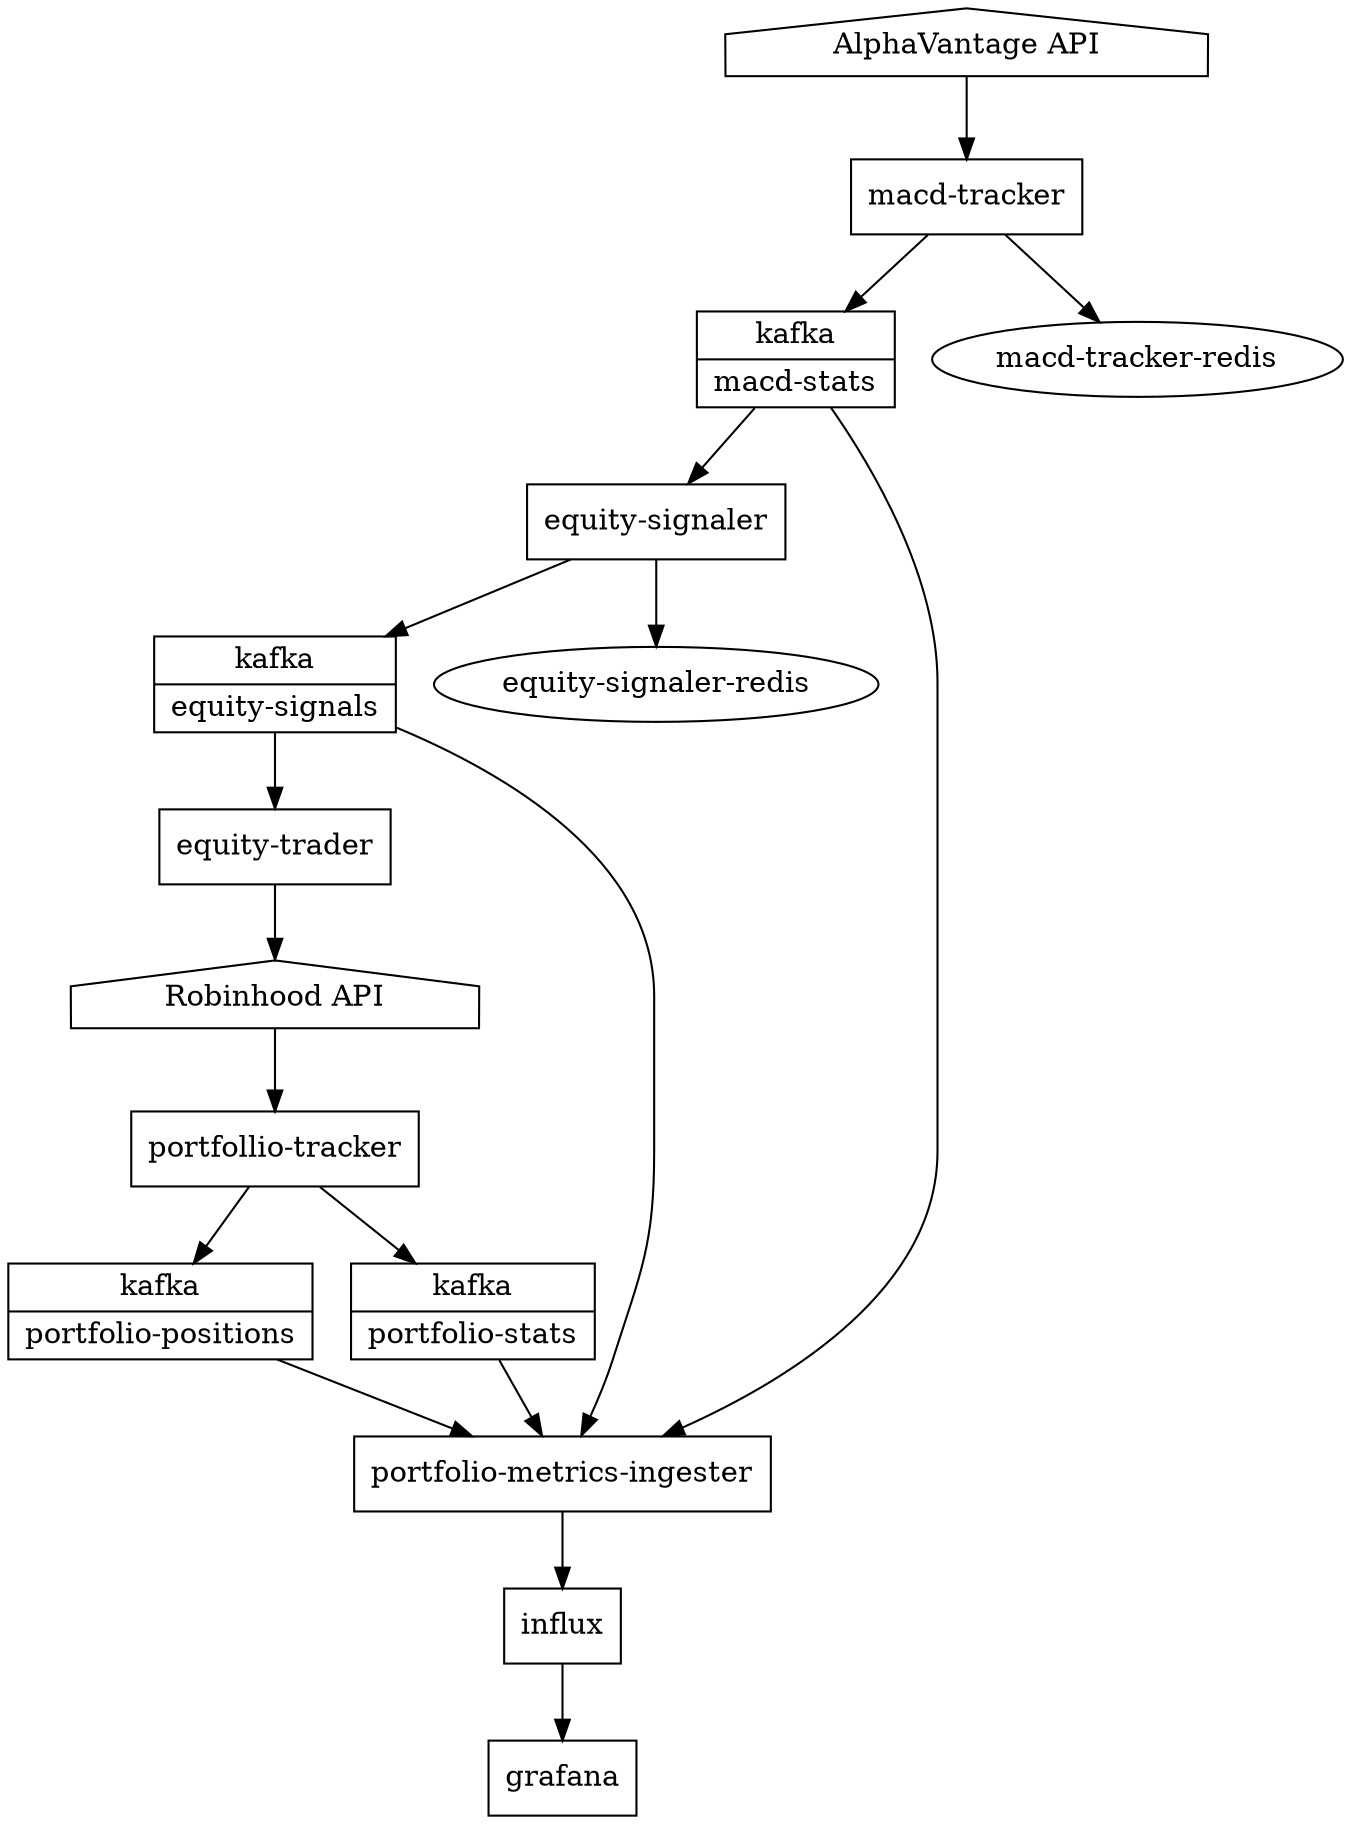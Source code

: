 digraph algorithm {
  node[shape=record]

  "AlphaVantage API"           -> "macd-tracker"
  "macd-tracker"               -> "macd-stats"
  "macd-tracker"               -> "macd-tracker-redis"
  "macd-stats"                 -> "equity-signaler"
  "equity-signaler"            -> "equity-signals"
  "equity-signaler"            -> "equity-signaler-redis"
  "equity-signals"             -> "equity-trader"
  "equity-trader"              -> "Robinhood API"
  "Robinhood API"              -> "portfollio-tracker"
  "portfollio-tracker"         -> "portfolio-positions"
  "portfollio-tracker"         -> "portfolio-stats"
  "portfolio-positions"        -> "portfolio-metrics-ingester"
  "portfolio-stats"            -> "portfolio-metrics-ingester"
  "macd-stats"                 -> "portfolio-metrics-ingester"
  "equity-signals"             -> "portfolio-metrics-ingester"
  "portfolio-metrics-ingester" -> "influx"
  "influx"                     -> "grafana"

  "macd-stats" [shape=record label="{<f0> kafka| <f1> macd-stats}"]
  "equity-signals" [shape=record label="{<f0> kafka| <f1> equity-signals}"]
  "portfolio-positions" [shape=record label="{<f0> kafka| <f1> portfolio-positions}"]
  "portfolio-stats" [shape=record label="{<f0> kafka| <f1> portfolio-stats}"]
  "AlphaVantage API" [shape=house]
  "Robinhood API" [shape=house]
  "macd-tracker-redis" [shape=ellipse]
  "equity-signaler-redis" [shape=ellipse]
}
